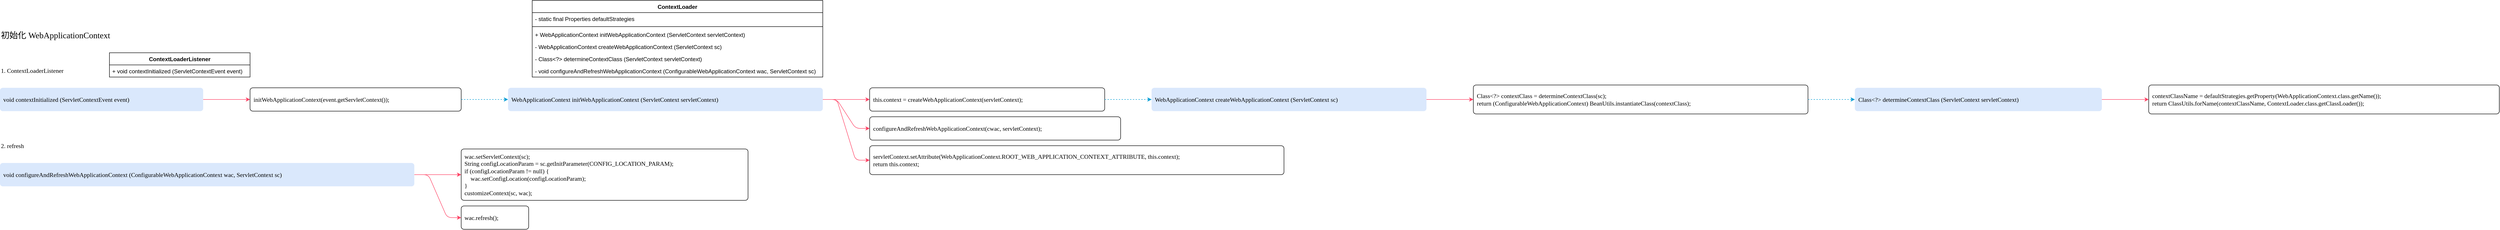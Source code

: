 <mxfile version="14.6.13" type="device"><diagram id="kAx1oF6yhLUoPwxNTdSY" name="第 1 页"><mxGraphModel dx="1874" dy="896" grid="1" gridSize="10" guides="1" tooltips="1" connect="1" arrows="1" fold="1" page="1" pageScale="1" pageWidth="827" pageHeight="1169" math="0" shadow="0"><root><mxCell id="0"/><mxCell id="1" parent="0"/><mxCell id="oeFEtcz-2oa2ZOI4lGMQ-1" value="初始化 WebApplicationContext" style="text;html=1;align=left;verticalAlign=middle;resizable=0;points=[];autosize=1;fontSize=18;fontFamily=source code pro;" vertex="1" parent="1"><mxGeometry x="20" y="170" width="212.5" height="25" as="geometry"/></mxCell><mxCell id="oeFEtcz-2oa2ZOI4lGMQ-2" value="1. ContextLoaderListener" style="text;html=1;align=left;verticalAlign=middle;resizable=0;points=[];autosize=1;fontSize=13;fontFamily=source code pro;" vertex="1" parent="1"><mxGeometry x="20" y="245" width="204" height="25" as="geometry"/></mxCell><mxCell id="oeFEtcz-2oa2ZOI4lGMQ-3" value="void contextInitialized (ServletContextEvent event)" style="rounded=1;whiteSpace=wrap;html=1;fontFamily=source code pro;fontSize=13;align=left;spacingLeft=5;arcSize=12;absoluteArcSize=1;strokeColor=none;fillColor=#DAE8FC;" vertex="1" parent="1"><mxGeometry x="20" y="295" width="433.5" height="50" as="geometry"/></mxCell><mxCell id="oeFEtcz-2oa2ZOI4lGMQ-4" value="initWebApplicationContext(event.getServletContext());" style="rounded=1;whiteSpace=wrap;html=1;fontFamily=source code pro;fontSize=13;align=left;spacingLeft=5;arcSize=12;absoluteArcSize=1;" vertex="1" parent="1"><mxGeometry x="553.5" y="295" width="450.5" height="50" as="geometry"/></mxCell><mxCell id="oeFEtcz-2oa2ZOI4lGMQ-5" value="" style="edgeStyle=entityRelationEdgeStyle;rounded=1;orthogonalLoop=1;jettySize=auto;html=1;strokeColor=#FE4365;fontFamily=source code pro;fontSize=13;exitX=1;exitY=0.5;exitDx=0;exitDy=0;" edge="1" parent="1" source="oeFEtcz-2oa2ZOI4lGMQ-3" target="oeFEtcz-2oa2ZOI4lGMQ-4"><mxGeometry y="150" as="geometry"/></mxCell><mxCell id="oeFEtcz-2oa2ZOI4lGMQ-6" value="WebApplicationContext initWebApplicationContext (ServletContext servletContext)" style="rounded=1;whiteSpace=wrap;html=1;fontFamily=source code pro;fontSize=13;align=left;spacingLeft=5;arcSize=12;absoluteArcSize=1;strokeColor=none;fillColor=#DAE8FC;" vertex="1" parent="1"><mxGeometry x="1104" y="295" width="671.5" height="50" as="geometry"/></mxCell><mxCell id="oeFEtcz-2oa2ZOI4lGMQ-7" value="" style="edgeStyle=entityRelationEdgeStyle;rounded=1;orthogonalLoop=1;jettySize=auto;html=1;strokeColor=#019ED5;fontFamily=source code pro;fontSize=13;exitX=1;exitY=0.5;exitDx=0;exitDy=0;dashed=1;" edge="1" parent="1" source="oeFEtcz-2oa2ZOI4lGMQ-4" target="oeFEtcz-2oa2ZOI4lGMQ-6"><mxGeometry y="150" as="geometry"/></mxCell><mxCell id="oeFEtcz-2oa2ZOI4lGMQ-8" value="this.context = createWebApplicationContext(servletContext);" style="rounded=1;whiteSpace=wrap;html=1;fontFamily=source code pro;fontSize=13;align=left;spacingLeft=5;arcSize=12;absoluteArcSize=1;" vertex="1" parent="1"><mxGeometry x="1875.5" y="295" width="501.5" height="50" as="geometry"/></mxCell><mxCell id="oeFEtcz-2oa2ZOI4lGMQ-9" value="" style="edgeStyle=entityRelationEdgeStyle;rounded=1;orthogonalLoop=1;jettySize=auto;html=1;strokeColor=#FE4365;fontFamily=source code pro;fontSize=13;exitX=1;exitY=0.5;exitDx=0;exitDy=0;" edge="1" parent="1" source="oeFEtcz-2oa2ZOI4lGMQ-6" target="oeFEtcz-2oa2ZOI4lGMQ-8"><mxGeometry y="150" as="geometry"/></mxCell><mxCell id="oeFEtcz-2oa2ZOI4lGMQ-10" value="configureAndRefreshWebApplicationContext(cwac, servletContext);" style="rounded=1;whiteSpace=wrap;html=1;fontFamily=source code pro;fontSize=13;align=left;spacingLeft=5;arcSize=12;absoluteArcSize=1;" vertex="1" parent="1"><mxGeometry x="1875.5" y="357" width="535.5" height="50" as="geometry"/></mxCell><mxCell id="oeFEtcz-2oa2ZOI4lGMQ-11" value="" style="edgeStyle=entityRelationEdgeStyle;rounded=1;orthogonalLoop=1;jettySize=auto;html=1;strokeColor=#FE4365;fontFamily=source code pro;fontSize=13;exitX=1;exitY=0.5;exitDx=0;exitDy=0;" edge="1" parent="1" source="oeFEtcz-2oa2ZOI4lGMQ-6" target="oeFEtcz-2oa2ZOI4lGMQ-10"><mxGeometry y="150" as="geometry"/></mxCell><mxCell id="oeFEtcz-2oa2ZOI4lGMQ-12" value="servletContext.setAttribute(WebApplicationContext.ROOT_WEB_APPLICATION_CONTEXT_ATTRIBUTE, this.context);&lt;br/&gt;return this.context;" style="rounded=1;whiteSpace=wrap;html=1;fontFamily=source code pro;fontSize=13;align=left;spacingLeft=5;arcSize=12;absoluteArcSize=1;" vertex="1" parent="1"><mxGeometry x="1875.5" y="419" width="884" height="62" as="geometry"/></mxCell><mxCell id="oeFEtcz-2oa2ZOI4lGMQ-13" value="" style="edgeStyle=entityRelationEdgeStyle;rounded=1;orthogonalLoop=1;jettySize=auto;html=1;strokeColor=#FE4365;fontFamily=source code pro;fontSize=13;exitX=1;exitY=0.5;exitDx=0;exitDy=0;" edge="1" parent="1" source="oeFEtcz-2oa2ZOI4lGMQ-6" target="oeFEtcz-2oa2ZOI4lGMQ-12"><mxGeometry y="150" as="geometry"/></mxCell><mxCell id="oeFEtcz-2oa2ZOI4lGMQ-14" value="WebApplicationContext createWebApplicationContext (ServletContext sc)" style="rounded=1;whiteSpace=wrap;html=1;fontFamily=source code pro;fontSize=13;align=left;spacingLeft=5;arcSize=12;absoluteArcSize=1;strokeColor=none;fillColor=#DAE8FC;" vertex="1" parent="1"><mxGeometry x="2477" y="295" width="586.5" height="50" as="geometry"/></mxCell><mxCell id="oeFEtcz-2oa2ZOI4lGMQ-15" value="" style="edgeStyle=entityRelationEdgeStyle;rounded=1;orthogonalLoop=1;jettySize=auto;html=1;strokeColor=#019ED5;fontFamily=source code pro;fontSize=13;exitX=1;exitY=0.5;exitDx=0;exitDy=0;dashed=1;" edge="1" parent="1" source="oeFEtcz-2oa2ZOI4lGMQ-8" target="oeFEtcz-2oa2ZOI4lGMQ-14"><mxGeometry y="150" as="geometry"/></mxCell><mxCell id="oeFEtcz-2oa2ZOI4lGMQ-16" value="Class&amp;lt;?&amp;gt; contextClass = determineContextClass(sc);&lt;br/&gt;return (ConfigurableWebApplicationContext) BeanUtils.instantiateClass(contextClass);" style="rounded=1;whiteSpace=wrap;html=1;fontFamily=source code pro;fontSize=13;align=left;spacingLeft=5;arcSize=12;absoluteArcSize=1;" vertex="1" parent="1"><mxGeometry x="3163.5" y="289" width="714" height="62" as="geometry"/></mxCell><mxCell id="oeFEtcz-2oa2ZOI4lGMQ-17" value="" style="edgeStyle=entityRelationEdgeStyle;rounded=1;orthogonalLoop=1;jettySize=auto;html=1;strokeColor=#FE4365;fontFamily=source code pro;fontSize=13;exitX=1;exitY=0.5;exitDx=0;exitDy=0;" edge="1" parent="1" source="oeFEtcz-2oa2ZOI4lGMQ-14" target="oeFEtcz-2oa2ZOI4lGMQ-16"><mxGeometry y="150" as="geometry"/></mxCell><mxCell id="oeFEtcz-2oa2ZOI4lGMQ-18" value="Class&amp;lt;?&amp;gt; determineContextClass (ServletContext servletContext)" style="rounded=1;whiteSpace=wrap;html=1;fontFamily=source code pro;fontSize=13;align=left;spacingLeft=5;arcSize=12;absoluteArcSize=1;strokeColor=none;fillColor=#DAE8FC;" vertex="1" parent="1"><mxGeometry x="3977.5" y="295" width="527" height="50" as="geometry"/></mxCell><mxCell id="oeFEtcz-2oa2ZOI4lGMQ-19" value="" style="edgeStyle=entityRelationEdgeStyle;rounded=1;orthogonalLoop=1;jettySize=auto;html=1;strokeColor=#019ED5;fontFamily=source code pro;fontSize=13;exitX=1;exitY=0.5;exitDx=0;exitDy=0;dashed=1;" edge="1" parent="1" source="oeFEtcz-2oa2ZOI4lGMQ-16" target="oeFEtcz-2oa2ZOI4lGMQ-18"><mxGeometry y="150" as="geometry"/></mxCell><mxCell id="oeFEtcz-2oa2ZOI4lGMQ-20" value="contextClassName = defaultStrategies.getProperty(WebApplicationContext.class.getName());&lt;br/&gt;return ClassUtils.forName(contextClassName, ContextLoader.class.getClassLoader());" style="rounded=1;whiteSpace=wrap;html=1;fontFamily=source code pro;fontSize=13;align=left;spacingLeft=5;arcSize=12;absoluteArcSize=1;" vertex="1" parent="1"><mxGeometry x="4604.5" y="289" width="748" height="62" as="geometry"/></mxCell><mxCell id="oeFEtcz-2oa2ZOI4lGMQ-21" value="" style="edgeStyle=entityRelationEdgeStyle;rounded=1;orthogonalLoop=1;jettySize=auto;html=1;strokeColor=#FE4365;fontFamily=source code pro;fontSize=13;exitX=1;exitY=0.5;exitDx=0;exitDy=0;" edge="1" parent="1" source="oeFEtcz-2oa2ZOI4lGMQ-18" target="oeFEtcz-2oa2ZOI4lGMQ-20"><mxGeometry y="150" as="geometry"/></mxCell><mxCell id="oeFEtcz-2oa2ZOI4lGMQ-22" value="2. refresh" style="text;html=1;align=left;verticalAlign=middle;resizable=0;points=[];autosize=1;fontSize=13;fontFamily=source code pro;" vertex="1" parent="1"><mxGeometry x="20" y="406" width="110" height="25" as="geometry"/></mxCell><mxCell id="oeFEtcz-2oa2ZOI4lGMQ-23" value="void configureAndRefreshWebApplicationContext (ConfigurableWebApplicationContext wac, ServletContext sc)" style="rounded=1;whiteSpace=wrap;html=1;fontFamily=source code pro;fontSize=13;align=left;spacingLeft=5;arcSize=12;absoluteArcSize=1;strokeColor=none;fillColor=#DAE8FC;" vertex="1" parent="1"><mxGeometry x="20" y="456" width="884" height="50" as="geometry"/></mxCell><mxCell id="oeFEtcz-2oa2ZOI4lGMQ-24" value="wac.setServletContext(sc);&lt;br/&gt;String configLocationParam = sc.getInitParameter(CONFIG_LOCATION_PARAM);&lt;br/&gt;if (configLocationParam != null) {&lt;br/&gt;&amp;nbsp;&amp;nbsp;&amp;nbsp;&amp;nbsp;wac.setConfigLocation(configLocationParam);&lt;br/&gt;}&lt;br/&gt;customizeContext(sc, wac);" style="rounded=1;whiteSpace=wrap;html=1;fontFamily=source code pro;fontSize=13;align=left;spacingLeft=5;arcSize=12;absoluteArcSize=1;" vertex="1" parent="1"><mxGeometry x="1004" y="426" width="612" height="110" as="geometry"/></mxCell><mxCell id="oeFEtcz-2oa2ZOI4lGMQ-25" value="" style="edgeStyle=entityRelationEdgeStyle;rounded=1;orthogonalLoop=1;jettySize=auto;html=1;strokeColor=#FE4365;fontFamily=source code pro;fontSize=13;exitX=1;exitY=0.5;exitDx=0;exitDy=0;" edge="1" parent="1" source="oeFEtcz-2oa2ZOI4lGMQ-23" target="oeFEtcz-2oa2ZOI4lGMQ-24"><mxGeometry y="50" as="geometry"/></mxCell><mxCell id="oeFEtcz-2oa2ZOI4lGMQ-26" value="wac.refresh();" style="rounded=1;whiteSpace=wrap;html=1;fontFamily=source code pro;fontSize=13;align=left;spacingLeft=5;arcSize=12;absoluteArcSize=1;" vertex="1" parent="1"><mxGeometry x="1004" y="548" width="144" height="50" as="geometry"/></mxCell><mxCell id="oeFEtcz-2oa2ZOI4lGMQ-27" value="" style="edgeStyle=entityRelationEdgeStyle;rounded=1;orthogonalLoop=1;jettySize=auto;html=1;strokeColor=#FE4365;fontFamily=source code pro;fontSize=13;exitX=1;exitY=0.5;exitDx=0;exitDy=0;" edge="1" parent="1" source="oeFEtcz-2oa2ZOI4lGMQ-23" target="oeFEtcz-2oa2ZOI4lGMQ-26"><mxGeometry y="50" as="geometry"/></mxCell><mxCell id="oeFEtcz-2oa2ZOI4lGMQ-28" value="ContextLoaderListener" style="swimlane;fontStyle=1;childLayout=stackLayout;horizontal=1;startSize=26;horizontalStack=0;resizeParent=1;resizeParentMax=0;resizeLast=0;collapsible=1;marginBottom=0;" vertex="1" parent="1"><mxGeometry x="253.5" y="220" width="300" height="52" as="geometry"/></mxCell><mxCell id="oeFEtcz-2oa2ZOI4lGMQ-29" value="+ void contextInitialized (ServletContextEvent event)" style="text;strokeColor=none;fillColor=none;align=left;verticalAlign=top;spacingLeft=4;spacingRight=4;overflow=hidden;rotatable=0;points=[[0,0.5],[1,0.5]];portConstraint=eastwest;" vertex="1" parent="oeFEtcz-2oa2ZOI4lGMQ-28"><mxGeometry y="26" width="300" height="26" as="geometry"/></mxCell><mxCell id="oeFEtcz-2oa2ZOI4lGMQ-30" value="ContextLoader" style="swimlane;fontStyle=1;childLayout=stackLayout;horizontal=1;startSize=26;horizontalStack=0;resizeParent=1;resizeParentMax=0;resizeLast=0;collapsible=1;marginBottom=0;" vertex="1" parent="1"><mxGeometry x="1155.5" y="108" width="620" height="164" as="geometry"/></mxCell><mxCell id="oeFEtcz-2oa2ZOI4lGMQ-31" value="- static final Properties defaultStrategies" style="text;strokeColor=none;fillColor=none;align=left;verticalAlign=top;spacingLeft=4;spacingRight=4;overflow=hidden;rotatable=0;points=[[0,0.5],[1,0.5]];portConstraint=eastwest;" vertex="1" parent="oeFEtcz-2oa2ZOI4lGMQ-30"><mxGeometry y="26" width="620" height="26" as="geometry"/></mxCell><mxCell id="oeFEtcz-2oa2ZOI4lGMQ-32" value="" style="line;strokeWidth=1;fillColor=none;align=left;verticalAlign=middle;spacingTop=-1;spacingLeft=3;spacingRight=3;rotatable=0;labelPosition=right;points=[];portConstraint=eastwest;" vertex="1" parent="oeFEtcz-2oa2ZOI4lGMQ-30"><mxGeometry y="52" width="620" height="8" as="geometry"/></mxCell><mxCell id="oeFEtcz-2oa2ZOI4lGMQ-33" value="+ WebApplicationContext initWebApplicationContext (ServletContext servletContext)" style="text;strokeColor=none;fillColor=none;align=left;verticalAlign=top;spacingLeft=4;spacingRight=4;overflow=hidden;rotatable=0;points=[[0,0.5],[1,0.5]];portConstraint=eastwest;" vertex="1" parent="oeFEtcz-2oa2ZOI4lGMQ-30"><mxGeometry y="60" width="620" height="26" as="geometry"/></mxCell><mxCell id="oeFEtcz-2oa2ZOI4lGMQ-34" value="- WebApplicationContext createWebApplicationContext (ServletContext sc)" style="text;strokeColor=none;fillColor=none;align=left;verticalAlign=top;spacingLeft=4;spacingRight=4;overflow=hidden;rotatable=0;points=[[0,0.5],[1,0.5]];portConstraint=eastwest;" vertex="1" parent="oeFEtcz-2oa2ZOI4lGMQ-30"><mxGeometry y="86" width="620" height="26" as="geometry"/></mxCell><mxCell id="oeFEtcz-2oa2ZOI4lGMQ-35" value="- Class&lt;?&gt; determineContextClass (ServletContext servletContext)" style="text;strokeColor=none;fillColor=none;align=left;verticalAlign=top;spacingLeft=4;spacingRight=4;overflow=hidden;rotatable=0;points=[[0,0.5],[1,0.5]];portConstraint=eastwest;" vertex="1" parent="oeFEtcz-2oa2ZOI4lGMQ-30"><mxGeometry y="112" width="620" height="26" as="geometry"/></mxCell><mxCell id="oeFEtcz-2oa2ZOI4lGMQ-36" value="- void configureAndRefreshWebApplicationContext (ConfigurableWebApplicationContext wac, ServletContext sc)" style="text;strokeColor=none;fillColor=none;align=left;verticalAlign=top;spacingLeft=4;spacingRight=4;overflow=hidden;rotatable=0;points=[[0,0.5],[1,0.5]];portConstraint=eastwest;" vertex="1" parent="oeFEtcz-2oa2ZOI4lGMQ-30"><mxGeometry y="138" width="620" height="26" as="geometry"/></mxCell></root></mxGraphModel></diagram></mxfile>